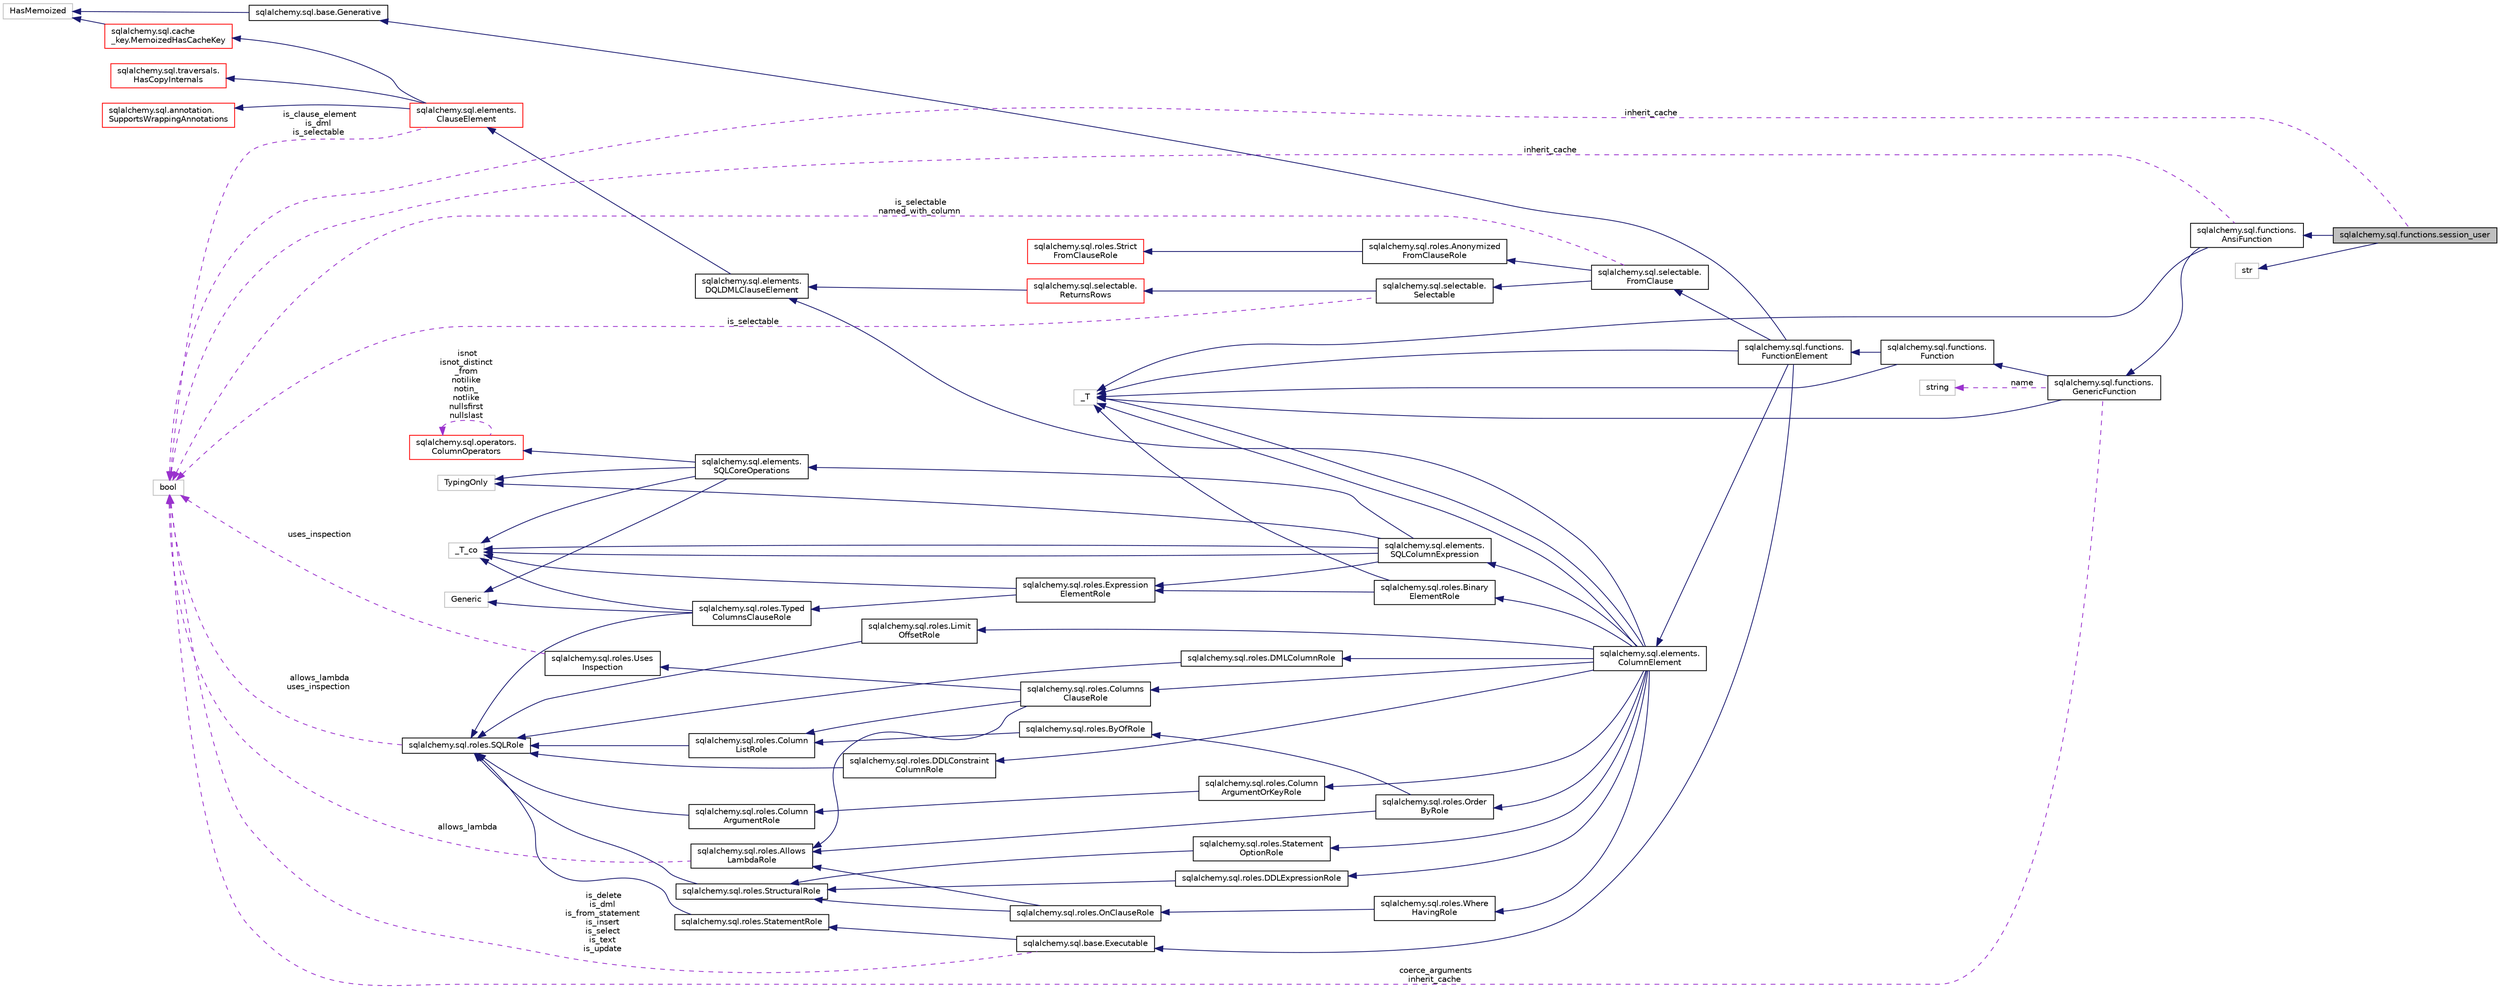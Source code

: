 digraph "sqlalchemy.sql.functions.session_user"
{
 // LATEX_PDF_SIZE
  edge [fontname="Helvetica",fontsize="10",labelfontname="Helvetica",labelfontsize="10"];
  node [fontname="Helvetica",fontsize="10",shape=record];
  rankdir="LR";
  Node1 [label="sqlalchemy.sql.functions.session_user",height=0.2,width=0.4,color="black", fillcolor="grey75", style="filled", fontcolor="black",tooltip=" "];
  Node2 -> Node1 [dir="back",color="midnightblue",fontsize="10",style="solid",fontname="Helvetica"];
  Node2 [label="sqlalchemy.sql.functions.\lAnsiFunction",height=0.2,width=0.4,color="black", fillcolor="white", style="filled",URL="$classsqlalchemy_1_1sql_1_1functions_1_1AnsiFunction.html",tooltip=" "];
  Node3 -> Node2 [dir="back",color="midnightblue",fontsize="10",style="solid",fontname="Helvetica"];
  Node3 [label="sqlalchemy.sql.functions.\lGenericFunction",height=0.2,width=0.4,color="black", fillcolor="white", style="filled",URL="$classsqlalchemy_1_1sql_1_1functions_1_1GenericFunction.html",tooltip=" "];
  Node4 -> Node3 [dir="back",color="midnightblue",fontsize="10",style="solid",fontname="Helvetica"];
  Node4 [label="sqlalchemy.sql.functions.\lFunction",height=0.2,width=0.4,color="black", fillcolor="white", style="filled",URL="$classsqlalchemy_1_1sql_1_1functions_1_1Function.html",tooltip=" "];
  Node5 -> Node4 [dir="back",color="midnightblue",fontsize="10",style="solid",fontname="Helvetica"];
  Node5 [label="sqlalchemy.sql.functions.\lFunctionElement",height=0.2,width=0.4,color="black", fillcolor="white", style="filled",URL="$classsqlalchemy_1_1sql_1_1functions_1_1FunctionElement.html",tooltip=" "];
  Node6 -> Node5 [dir="back",color="midnightblue",fontsize="10",style="solid",fontname="Helvetica"];
  Node6 [label="sqlalchemy.sql.base.Executable",height=0.2,width=0.4,color="black", fillcolor="white", style="filled",URL="$classsqlalchemy_1_1sql_1_1base_1_1Executable.html",tooltip=" "];
  Node7 -> Node6 [dir="back",color="midnightblue",fontsize="10",style="solid",fontname="Helvetica"];
  Node7 [label="sqlalchemy.sql.roles.StatementRole",height=0.2,width=0.4,color="black", fillcolor="white", style="filled",URL="$classsqlalchemy_1_1sql_1_1roles_1_1StatementRole.html",tooltip=" "];
  Node8 -> Node7 [dir="back",color="midnightblue",fontsize="10",style="solid",fontname="Helvetica"];
  Node8 [label="sqlalchemy.sql.roles.SQLRole",height=0.2,width=0.4,color="black", fillcolor="white", style="filled",URL="$classsqlalchemy_1_1sql_1_1roles_1_1SQLRole.html",tooltip=" "];
  Node9 -> Node8 [dir="back",color="darkorchid3",fontsize="10",style="dashed",label=" allows_lambda\nuses_inspection" ,fontname="Helvetica"];
  Node9 [label="bool",height=0.2,width=0.4,color="grey75", fillcolor="white", style="filled",tooltip=" "];
  Node9 -> Node6 [dir="back",color="darkorchid3",fontsize="10",style="dashed",label=" is_delete\nis_dml\nis_from_statement\nis_insert\nis_select\nis_text\nis_update" ,fontname="Helvetica"];
  Node10 -> Node5 [dir="back",color="midnightblue",fontsize="10",style="solid",fontname="Helvetica"];
  Node10 [label="sqlalchemy.sql.elements.\lColumnElement",height=0.2,width=0.4,color="black", fillcolor="white", style="filled",URL="$classsqlalchemy_1_1sql_1_1elements_1_1ColumnElement.html",tooltip=" "];
  Node11 -> Node10 [dir="back",color="midnightblue",fontsize="10",style="solid",fontname="Helvetica"];
  Node11 [label="sqlalchemy.sql.roles.Column\lArgumentOrKeyRole",height=0.2,width=0.4,color="black", fillcolor="white", style="filled",URL="$classsqlalchemy_1_1sql_1_1roles_1_1ColumnArgumentOrKeyRole.html",tooltip=" "];
  Node12 -> Node11 [dir="back",color="midnightblue",fontsize="10",style="solid",fontname="Helvetica"];
  Node12 [label="sqlalchemy.sql.roles.Column\lArgumentRole",height=0.2,width=0.4,color="black", fillcolor="white", style="filled",URL="$classsqlalchemy_1_1sql_1_1roles_1_1ColumnArgumentRole.html",tooltip=" "];
  Node8 -> Node12 [dir="back",color="midnightblue",fontsize="10",style="solid",fontname="Helvetica"];
  Node13 -> Node10 [dir="back",color="midnightblue",fontsize="10",style="solid",fontname="Helvetica"];
  Node13 [label="sqlalchemy.sql.roles.Statement\lOptionRole",height=0.2,width=0.4,color="black", fillcolor="white", style="filled",URL="$classsqlalchemy_1_1sql_1_1roles_1_1StatementOptionRole.html",tooltip=" "];
  Node14 -> Node13 [dir="back",color="midnightblue",fontsize="10",style="solid",fontname="Helvetica"];
  Node14 [label="sqlalchemy.sql.roles.StructuralRole",height=0.2,width=0.4,color="black", fillcolor="white", style="filled",URL="$classsqlalchemy_1_1sql_1_1roles_1_1StructuralRole.html",tooltip=" "];
  Node8 -> Node14 [dir="back",color="midnightblue",fontsize="10",style="solid",fontname="Helvetica"];
  Node15 -> Node10 [dir="back",color="midnightblue",fontsize="10",style="solid",fontname="Helvetica"];
  Node15 [label="sqlalchemy.sql.roles.Where\lHavingRole",height=0.2,width=0.4,color="black", fillcolor="white", style="filled",URL="$classsqlalchemy_1_1sql_1_1roles_1_1WhereHavingRole.html",tooltip=" "];
  Node16 -> Node15 [dir="back",color="midnightblue",fontsize="10",style="solid",fontname="Helvetica"];
  Node16 [label="sqlalchemy.sql.roles.OnClauseRole",height=0.2,width=0.4,color="black", fillcolor="white", style="filled",URL="$classsqlalchemy_1_1sql_1_1roles_1_1OnClauseRole.html",tooltip=" "];
  Node17 -> Node16 [dir="back",color="midnightblue",fontsize="10",style="solid",fontname="Helvetica"];
  Node17 [label="sqlalchemy.sql.roles.Allows\lLambdaRole",height=0.2,width=0.4,color="black", fillcolor="white", style="filled",URL="$classsqlalchemy_1_1sql_1_1roles_1_1AllowsLambdaRole.html",tooltip=" "];
  Node9 -> Node17 [dir="back",color="darkorchid3",fontsize="10",style="dashed",label=" allows_lambda" ,fontname="Helvetica"];
  Node14 -> Node16 [dir="back",color="midnightblue",fontsize="10",style="solid",fontname="Helvetica"];
  Node18 -> Node10 [dir="back",color="midnightblue",fontsize="10",style="solid",fontname="Helvetica"];
  Node18 [label="sqlalchemy.sql.roles.Binary\lElementRole",height=0.2,width=0.4,color="black", fillcolor="white", style="filled",URL="$classsqlalchemy_1_1sql_1_1roles_1_1BinaryElementRole.html",tooltip=" "];
  Node19 -> Node18 [dir="back",color="midnightblue",fontsize="10",style="solid",fontname="Helvetica"];
  Node19 [label="sqlalchemy.sql.roles.Expression\lElementRole",height=0.2,width=0.4,color="black", fillcolor="white", style="filled",URL="$classsqlalchemy_1_1sql_1_1roles_1_1ExpressionElementRole.html",tooltip=" "];
  Node20 -> Node19 [dir="back",color="midnightblue",fontsize="10",style="solid",fontname="Helvetica"];
  Node20 [label="sqlalchemy.sql.roles.Typed\lColumnsClauseRole",height=0.2,width=0.4,color="black", fillcolor="white", style="filled",URL="$classsqlalchemy_1_1sql_1_1roles_1_1TypedColumnsClauseRole.html",tooltip=" "];
  Node21 -> Node20 [dir="back",color="midnightblue",fontsize="10",style="solid",fontname="Helvetica"];
  Node21 [label="Generic",height=0.2,width=0.4,color="grey75", fillcolor="white", style="filled",tooltip=" "];
  Node22 -> Node20 [dir="back",color="midnightblue",fontsize="10",style="solid",fontname="Helvetica"];
  Node22 [label="_T_co",height=0.2,width=0.4,color="grey75", fillcolor="white", style="filled",tooltip=" "];
  Node8 -> Node20 [dir="back",color="midnightblue",fontsize="10",style="solid",fontname="Helvetica"];
  Node22 -> Node19 [dir="back",color="midnightblue",fontsize="10",style="solid",fontname="Helvetica"];
  Node23 -> Node18 [dir="back",color="midnightblue",fontsize="10",style="solid",fontname="Helvetica"];
  Node23 [label="_T",height=0.2,width=0.4,color="grey75", fillcolor="white", style="filled",tooltip=" "];
  Node23 -> Node10 [dir="back",color="midnightblue",fontsize="10",style="solid",fontname="Helvetica"];
  Node24 -> Node10 [dir="back",color="midnightblue",fontsize="10",style="solid",fontname="Helvetica"];
  Node24 [label="sqlalchemy.sql.roles.Order\lByRole",height=0.2,width=0.4,color="black", fillcolor="white", style="filled",URL="$classsqlalchemy_1_1sql_1_1roles_1_1OrderByRole.html",tooltip=" "];
  Node17 -> Node24 [dir="back",color="midnightblue",fontsize="10",style="solid",fontname="Helvetica"];
  Node25 -> Node24 [dir="back",color="midnightblue",fontsize="10",style="solid",fontname="Helvetica"];
  Node25 [label="sqlalchemy.sql.roles.ByOfRole",height=0.2,width=0.4,color="black", fillcolor="white", style="filled",URL="$classsqlalchemy_1_1sql_1_1roles_1_1ByOfRole.html",tooltip=" "];
  Node26 -> Node25 [dir="back",color="midnightblue",fontsize="10",style="solid",fontname="Helvetica"];
  Node26 [label="sqlalchemy.sql.roles.Column\lListRole",height=0.2,width=0.4,color="black", fillcolor="white", style="filled",URL="$classsqlalchemy_1_1sql_1_1roles_1_1ColumnListRole.html",tooltip=" "];
  Node8 -> Node26 [dir="back",color="midnightblue",fontsize="10",style="solid",fontname="Helvetica"];
  Node27 -> Node10 [dir="back",color="midnightblue",fontsize="10",style="solid",fontname="Helvetica"];
  Node27 [label="sqlalchemy.sql.roles.Columns\lClauseRole",height=0.2,width=0.4,color="black", fillcolor="white", style="filled",URL="$classsqlalchemy_1_1sql_1_1roles_1_1ColumnsClauseRole.html",tooltip=" "];
  Node17 -> Node27 [dir="back",color="midnightblue",fontsize="10",style="solid",fontname="Helvetica"];
  Node28 -> Node27 [dir="back",color="midnightblue",fontsize="10",style="solid",fontname="Helvetica"];
  Node28 [label="sqlalchemy.sql.roles.Uses\lInspection",height=0.2,width=0.4,color="black", fillcolor="white", style="filled",URL="$classsqlalchemy_1_1sql_1_1roles_1_1UsesInspection.html",tooltip=" "];
  Node9 -> Node28 [dir="back",color="darkorchid3",fontsize="10",style="dashed",label=" uses_inspection" ,fontname="Helvetica"];
  Node26 -> Node27 [dir="back",color="midnightblue",fontsize="10",style="solid",fontname="Helvetica"];
  Node29 -> Node10 [dir="back",color="midnightblue",fontsize="10",style="solid",fontname="Helvetica"];
  Node29 [label="sqlalchemy.sql.roles.Limit\lOffsetRole",height=0.2,width=0.4,color="black", fillcolor="white", style="filled",URL="$classsqlalchemy_1_1sql_1_1roles_1_1LimitOffsetRole.html",tooltip=" "];
  Node8 -> Node29 [dir="back",color="midnightblue",fontsize="10",style="solid",fontname="Helvetica"];
  Node30 -> Node10 [dir="back",color="midnightblue",fontsize="10",style="solid",fontname="Helvetica"];
  Node30 [label="sqlalchemy.sql.roles.DMLColumnRole",height=0.2,width=0.4,color="black", fillcolor="white", style="filled",URL="$classsqlalchemy_1_1sql_1_1roles_1_1DMLColumnRole.html",tooltip=" "];
  Node8 -> Node30 [dir="back",color="midnightblue",fontsize="10",style="solid",fontname="Helvetica"];
  Node31 -> Node10 [dir="back",color="midnightblue",fontsize="10",style="solid",fontname="Helvetica"];
  Node31 [label="sqlalchemy.sql.roles.DDLConstraint\lColumnRole",height=0.2,width=0.4,color="black", fillcolor="white", style="filled",URL="$classsqlalchemy_1_1sql_1_1roles_1_1DDLConstraintColumnRole.html",tooltip=" "];
  Node8 -> Node31 [dir="back",color="midnightblue",fontsize="10",style="solid",fontname="Helvetica"];
  Node32 -> Node10 [dir="back",color="midnightblue",fontsize="10",style="solid",fontname="Helvetica"];
  Node32 [label="sqlalchemy.sql.roles.DDLExpressionRole",height=0.2,width=0.4,color="black", fillcolor="white", style="filled",URL="$classsqlalchemy_1_1sql_1_1roles_1_1DDLExpressionRole.html",tooltip=" "];
  Node14 -> Node32 [dir="back",color="midnightblue",fontsize="10",style="solid",fontname="Helvetica"];
  Node33 -> Node10 [dir="back",color="midnightblue",fontsize="10",style="solid",fontname="Helvetica"];
  Node33 [label="sqlalchemy.sql.elements.\lSQLColumnExpression",height=0.2,width=0.4,color="black", fillcolor="white", style="filled",URL="$classsqlalchemy_1_1sql_1_1elements_1_1SQLColumnExpression.html",tooltip=" "];
  Node34 -> Node33 [dir="back",color="midnightblue",fontsize="10",style="solid",fontname="Helvetica"];
  Node34 [label="sqlalchemy.sql.elements.\lSQLCoreOperations",height=0.2,width=0.4,color="black", fillcolor="white", style="filled",URL="$classsqlalchemy_1_1sql_1_1elements_1_1SQLCoreOperations.html",tooltip=" "];
  Node21 -> Node34 [dir="back",color="midnightblue",fontsize="10",style="solid",fontname="Helvetica"];
  Node22 -> Node34 [dir="back",color="midnightblue",fontsize="10",style="solid",fontname="Helvetica"];
  Node35 -> Node34 [dir="back",color="midnightblue",fontsize="10",style="solid",fontname="Helvetica"];
  Node35 [label="sqlalchemy.sql.operators.\lColumnOperators",height=0.2,width=0.4,color="red", fillcolor="white", style="filled",URL="$classsqlalchemy_1_1sql_1_1operators_1_1ColumnOperators.html",tooltip=" "];
  Node35 -> Node35 [dir="back",color="darkorchid3",fontsize="10",style="dashed",label=" isnot\nisnot_distinct\l_from\nnotilike\nnotin_\nnotlike\nnullsfirst\nnullslast" ,fontname="Helvetica"];
  Node37 -> Node34 [dir="back",color="midnightblue",fontsize="10",style="solid",fontname="Helvetica"];
  Node37 [label="TypingOnly",height=0.2,width=0.4,color="grey75", fillcolor="white", style="filled",tooltip=" "];
  Node22 -> Node33 [dir="back",color="midnightblue",fontsize="10",style="solid",fontname="Helvetica"];
  Node19 -> Node33 [dir="back",color="midnightblue",fontsize="10",style="solid",fontname="Helvetica"];
  Node22 -> Node33 [dir="back",color="midnightblue",fontsize="10",style="solid",fontname="Helvetica"];
  Node37 -> Node33 [dir="back",color="midnightblue",fontsize="10",style="solid",fontname="Helvetica"];
  Node23 -> Node10 [dir="back",color="midnightblue",fontsize="10",style="solid",fontname="Helvetica"];
  Node38 -> Node10 [dir="back",color="midnightblue",fontsize="10",style="solid",fontname="Helvetica"];
  Node38 [label="sqlalchemy.sql.elements.\lDQLDMLClauseElement",height=0.2,width=0.4,color="black", fillcolor="white", style="filled",URL="$classsqlalchemy_1_1sql_1_1elements_1_1DQLDMLClauseElement.html",tooltip=" "];
  Node39 -> Node38 [dir="back",color="midnightblue",fontsize="10",style="solid",fontname="Helvetica"];
  Node39 [label="sqlalchemy.sql.elements.\lClauseElement",height=0.2,width=0.4,color="red", fillcolor="white", style="filled",URL="$classsqlalchemy_1_1sql_1_1elements_1_1ClauseElement.html",tooltip=" "];
  Node40 -> Node39 [dir="back",color="midnightblue",fontsize="10",style="solid",fontname="Helvetica"];
  Node40 [label="sqlalchemy.sql.annotation.\lSupportsWrappingAnnotations",height=0.2,width=0.4,color="red", fillcolor="white", style="filled",URL="$classsqlalchemy_1_1sql_1_1annotation_1_1SupportsWrappingAnnotations.html",tooltip=" "];
  Node45 -> Node39 [dir="back",color="midnightblue",fontsize="10",style="solid",fontname="Helvetica"];
  Node45 [label="sqlalchemy.sql.cache\l_key.MemoizedHasCacheKey",height=0.2,width=0.4,color="red", fillcolor="white", style="filled",URL="$classsqlalchemy_1_1sql_1_1cache__key_1_1MemoizedHasCacheKey.html",tooltip=" "];
  Node47 -> Node45 [dir="back",color="midnightblue",fontsize="10",style="solid",fontname="Helvetica"];
  Node47 [label="HasMemoized",height=0.2,width=0.4,color="grey75", fillcolor="white", style="filled",tooltip=" "];
  Node48 -> Node39 [dir="back",color="midnightblue",fontsize="10",style="solid",fontname="Helvetica"];
  Node48 [label="sqlalchemy.sql.traversals.\lHasCopyInternals",height=0.2,width=0.4,color="red", fillcolor="white", style="filled",URL="$classsqlalchemy_1_1sql_1_1traversals_1_1HasCopyInternals.html",tooltip=" "];
  Node9 -> Node39 [dir="back",color="darkorchid3",fontsize="10",style="dashed",label=" is_clause_element\nis_dml\nis_selectable" ,fontname="Helvetica"];
  Node23 -> Node5 [dir="back",color="midnightblue",fontsize="10",style="solid",fontname="Helvetica"];
  Node51 -> Node5 [dir="back",color="midnightblue",fontsize="10",style="solid",fontname="Helvetica"];
  Node51 [label="sqlalchemy.sql.selectable.\lFromClause",height=0.2,width=0.4,color="black", fillcolor="white", style="filled",URL="$classsqlalchemy_1_1sql_1_1selectable_1_1FromClause.html",tooltip=" "];
  Node52 -> Node51 [dir="back",color="midnightblue",fontsize="10",style="solid",fontname="Helvetica"];
  Node52 [label="sqlalchemy.sql.roles.Anonymized\lFromClauseRole",height=0.2,width=0.4,color="black", fillcolor="white", style="filled",URL="$classsqlalchemy_1_1sql_1_1roles_1_1AnonymizedFromClauseRole.html",tooltip=" "];
  Node53 -> Node52 [dir="back",color="midnightblue",fontsize="10",style="solid",fontname="Helvetica"];
  Node53 [label="sqlalchemy.sql.roles.Strict\lFromClauseRole",height=0.2,width=0.4,color="red", fillcolor="white", style="filled",URL="$classsqlalchemy_1_1sql_1_1roles_1_1StrictFromClauseRole.html",tooltip=" "];
  Node56 -> Node51 [dir="back",color="midnightblue",fontsize="10",style="solid",fontname="Helvetica"];
  Node56 [label="sqlalchemy.sql.selectable.\lSelectable",height=0.2,width=0.4,color="black", fillcolor="white", style="filled",URL="$classsqlalchemy_1_1sql_1_1selectable_1_1Selectable.html",tooltip=" "];
  Node57 -> Node56 [dir="back",color="midnightblue",fontsize="10",style="solid",fontname="Helvetica"];
  Node57 [label="sqlalchemy.sql.selectable.\lReturnsRows",height=0.2,width=0.4,color="red", fillcolor="white", style="filled",URL="$classsqlalchemy_1_1sql_1_1selectable_1_1ReturnsRows.html",tooltip=" "];
  Node38 -> Node57 [dir="back",color="midnightblue",fontsize="10",style="solid",fontname="Helvetica"];
  Node9 -> Node56 [dir="back",color="darkorchid3",fontsize="10",style="dashed",label=" is_selectable" ,fontname="Helvetica"];
  Node9 -> Node51 [dir="back",color="darkorchid3",fontsize="10",style="dashed",label=" is_selectable\nnamed_with_column" ,fontname="Helvetica"];
  Node59 -> Node5 [dir="back",color="midnightblue",fontsize="10",style="solid",fontname="Helvetica"];
  Node59 [label="sqlalchemy.sql.base.Generative",height=0.2,width=0.4,color="black", fillcolor="white", style="filled",URL="$classsqlalchemy_1_1sql_1_1base_1_1Generative.html",tooltip=" "];
  Node47 -> Node59 [dir="back",color="midnightblue",fontsize="10",style="solid",fontname="Helvetica"];
  Node23 -> Node4 [dir="back",color="midnightblue",fontsize="10",style="solid",fontname="Helvetica"];
  Node23 -> Node3 [dir="back",color="midnightblue",fontsize="10",style="solid",fontname="Helvetica"];
  Node9 -> Node3 [dir="back",color="darkorchid3",fontsize="10",style="dashed",label=" coerce_arguments\ninherit_cache" ,fontname="Helvetica"];
  Node50 -> Node3 [dir="back",color="darkorchid3",fontsize="10",style="dashed",label=" name" ,fontname="Helvetica"];
  Node50 [label="string",height=0.2,width=0.4,color="grey75", fillcolor="white", style="filled",tooltip=" "];
  Node23 -> Node2 [dir="back",color="midnightblue",fontsize="10",style="solid",fontname="Helvetica"];
  Node9 -> Node2 [dir="back",color="darkorchid3",fontsize="10",style="dashed",label=" inherit_cache" ,fontname="Helvetica"];
  Node60 -> Node1 [dir="back",color="midnightblue",fontsize="10",style="solid",fontname="Helvetica"];
  Node60 [label="str",height=0.2,width=0.4,color="grey75", fillcolor="white", style="filled",tooltip=" "];
  Node9 -> Node1 [dir="back",color="darkorchid3",fontsize="10",style="dashed",label=" inherit_cache" ,fontname="Helvetica"];
}
